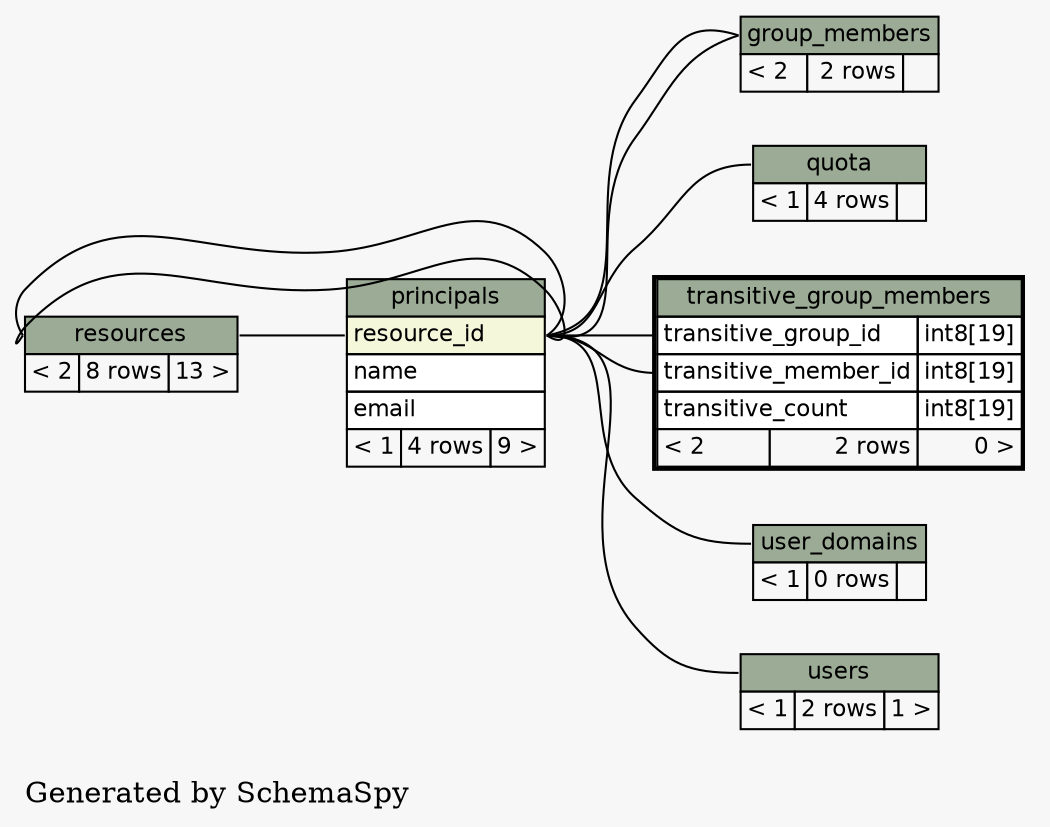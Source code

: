 // dot 2.20.2 on Linux 2.6.25-2-amd64
digraph "twoDegreesRelationshipsGraph" {
  graph [
    rankdir="RL"
    bgcolor="#f7f7f7"
    label="\nGenerated by SchemaSpy"
    labeljust="l"
  ];
  node [
    fontname="Helvetica"
    fontsize="11"
    shape="plaintext"
  ];
  edge [
    arrowsize="0.8"
  ];
  "group_members":"group_members.heading":w -> "principals":"resource_id":e [arrowtail=crowtee arrowhead=none];
  "group_members":"group_members.heading":w -> "principals":"resource_id":e [arrowtail=crowtee arrowhead=none];
  "principals":"resource_id":w -> "resources":"resources.heading":e [arrowtail=tee arrowhead=none];
  "quota":"quota.heading":w -> "principals":"resource_id":e [arrowtail=tee arrowhead=none];
  "resources":"resources.heading":w -> "principals":"resource_id":e [arrowtail=crowtee arrowhead=none];
  "resources":"resources.heading":w -> "principals":"resource_id":e [arrowtail=crowtee arrowhead=none];
  "transitive_group_members":"transitive_group_id":w -> "principals":"resource_id":e [arrowtail=crowtee arrowhead=none];
  "transitive_group_members":"transitive_member_id":w -> "principals":"resource_id":e [arrowtail=crowtee arrowhead=none];
  "user_domains":"user_domains.heading":w -> "principals":"resource_id":e [arrowtail=crowodot arrowhead=none];
  "users":"users.heading":w -> "principals":"resource_id":e [arrowtail=tee arrowhead=none];
  "group_members" [
    label=<
    <TABLE BORDER="0" CELLBORDER="1" CELLSPACING="0" BGCOLOR="#ffffff">
      <TR><TD PORT="group_members.heading" COLSPAN="3" BGCOLOR="#9bab96" ALIGN="CENTER">group_members</TD></TR>
      <TR><TD ALIGN="LEFT" BGCOLOR="#f7f7f7">&lt; 2</TD><TD ALIGN="RIGHT" BGCOLOR="#f7f7f7">2 rows</TD><TD ALIGN="RIGHT" BGCOLOR="#f7f7f7">  </TD></TR>
    </TABLE>>
    URL="group_members.html#graph"
    tooltip="group_members"
  ];
  "principals" [
    label=<
    <TABLE BORDER="0" CELLBORDER="1" CELLSPACING="0" BGCOLOR="#ffffff">
      <TR><TD PORT="principals.heading" COLSPAN="3" BGCOLOR="#9bab96" ALIGN="CENTER">principals</TD></TR>
      <TR><TD PORT="resource_id" COLSPAN="3" BGCOLOR="#f4f7da" ALIGN="LEFT">resource_id</TD></TR>
      <TR><TD PORT="name" COLSPAN="3" ALIGN="LEFT">name</TD></TR>
      <TR><TD PORT="email" COLSPAN="3" ALIGN="LEFT">email</TD></TR>
      <TR><TD ALIGN="LEFT" BGCOLOR="#f7f7f7">&lt; 1</TD><TD ALIGN="RIGHT" BGCOLOR="#f7f7f7">4 rows</TD><TD ALIGN="RIGHT" BGCOLOR="#f7f7f7">9 &gt;</TD></TR>
    </TABLE>>
    URL="principals.html#graph"
    tooltip="principals"
  ];
  "quota" [
    label=<
    <TABLE BORDER="0" CELLBORDER="1" CELLSPACING="0" BGCOLOR="#ffffff">
      <TR><TD PORT="quota.heading" COLSPAN="3" BGCOLOR="#9bab96" ALIGN="CENTER">quota</TD></TR>
      <TR><TD ALIGN="LEFT" BGCOLOR="#f7f7f7">&lt; 1</TD><TD ALIGN="RIGHT" BGCOLOR="#f7f7f7">4 rows</TD><TD ALIGN="RIGHT" BGCOLOR="#f7f7f7">  </TD></TR>
    </TABLE>>
    URL="quota.html#graph"
    tooltip="quota"
  ];
  "resources" [
    label=<
    <TABLE BORDER="0" CELLBORDER="1" CELLSPACING="0" BGCOLOR="#ffffff">
      <TR><TD PORT="resources.heading" COLSPAN="3" BGCOLOR="#9bab96" ALIGN="CENTER">resources</TD></TR>
      <TR><TD ALIGN="LEFT" BGCOLOR="#f7f7f7">&lt; 2</TD><TD ALIGN="RIGHT" BGCOLOR="#f7f7f7">8 rows</TD><TD ALIGN="RIGHT" BGCOLOR="#f7f7f7">13 &gt;</TD></TR>
    </TABLE>>
    URL="resources.html#graph"
    tooltip="resources"
  ];
  "transitive_group_members" [
    label=<
    <TABLE BORDER="2" CELLBORDER="1" CELLSPACING="0" BGCOLOR="#ffffff">
      <TR><TD PORT="transitive_group_members.heading" COLSPAN="3" BGCOLOR="#9bab96" ALIGN="CENTER">transitive_group_members</TD></TR>
      <TR><TD PORT="transitive_group_id" COLSPAN="2" ALIGN="LEFT">transitive_group_id</TD><TD PORT="transitive_group_id.type" ALIGN="LEFT">int8[19]</TD></TR>
      <TR><TD PORT="transitive_member_id" COLSPAN="2" ALIGN="LEFT">transitive_member_id</TD><TD PORT="transitive_member_id.type" ALIGN="LEFT">int8[19]</TD></TR>
      <TR><TD PORT="transitive_count" COLSPAN="2" ALIGN="LEFT">transitive_count</TD><TD PORT="transitive_count.type" ALIGN="LEFT">int8[19]</TD></TR>
      <TR><TD ALIGN="LEFT" BGCOLOR="#f7f7f7">&lt; 2</TD><TD ALIGN="RIGHT" BGCOLOR="#f7f7f7">2 rows</TD><TD ALIGN="RIGHT" BGCOLOR="#f7f7f7">0 &gt;</TD></TR>
    </TABLE>>
    URL="transitive_group_members.html#"
    tooltip="transitive_group_members"
  ];
  "user_domains" [
    label=<
    <TABLE BORDER="0" CELLBORDER="1" CELLSPACING="0" BGCOLOR="#ffffff">
      <TR><TD PORT="user_domains.heading" COLSPAN="3" BGCOLOR="#9bab96" ALIGN="CENTER">user_domains</TD></TR>
      <TR><TD ALIGN="LEFT" BGCOLOR="#f7f7f7">&lt; 1</TD><TD ALIGN="RIGHT" BGCOLOR="#f7f7f7">0 rows</TD><TD ALIGN="RIGHT" BGCOLOR="#f7f7f7">  </TD></TR>
    </TABLE>>
    URL="user_domains.html#graph"
    tooltip="user_domains"
  ];
  "users" [
    label=<
    <TABLE BORDER="0" CELLBORDER="1" CELLSPACING="0" BGCOLOR="#ffffff">
      <TR><TD PORT="users.heading" COLSPAN="3" BGCOLOR="#9bab96" ALIGN="CENTER">users</TD></TR>
      <TR><TD ALIGN="LEFT" BGCOLOR="#f7f7f7">&lt; 1</TD><TD ALIGN="RIGHT" BGCOLOR="#f7f7f7">2 rows</TD><TD ALIGN="RIGHT" BGCOLOR="#f7f7f7">1 &gt;</TD></TR>
    </TABLE>>
    URL="users.html#graph"
    tooltip="users"
  ];
}
